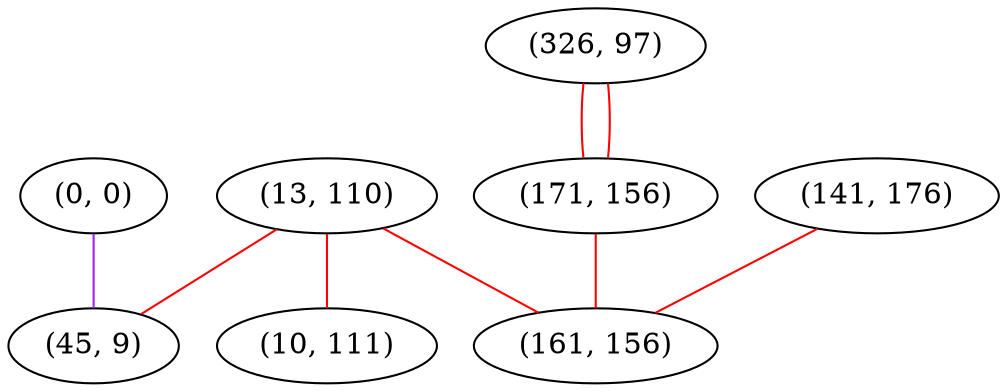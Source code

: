 graph "" {
"(0, 0)";
"(13, 110)";
"(326, 97)";
"(171, 156)";
"(141, 176)";
"(10, 111)";
"(161, 156)";
"(45, 9)";
"(0, 0)" -- "(45, 9)"  [color=purple, key=0, weight=4];
"(13, 110)" -- "(10, 111)"  [color=red, key=0, weight=1];
"(13, 110)" -- "(45, 9)"  [color=red, key=0, weight=1];
"(13, 110)" -- "(161, 156)"  [color=red, key=0, weight=1];
"(326, 97)" -- "(171, 156)"  [color=red, key=0, weight=1];
"(326, 97)" -- "(171, 156)"  [color=red, key=1, weight=1];
"(171, 156)" -- "(161, 156)"  [color=red, key=0, weight=1];
"(141, 176)" -- "(161, 156)"  [color=red, key=0, weight=1];
}
